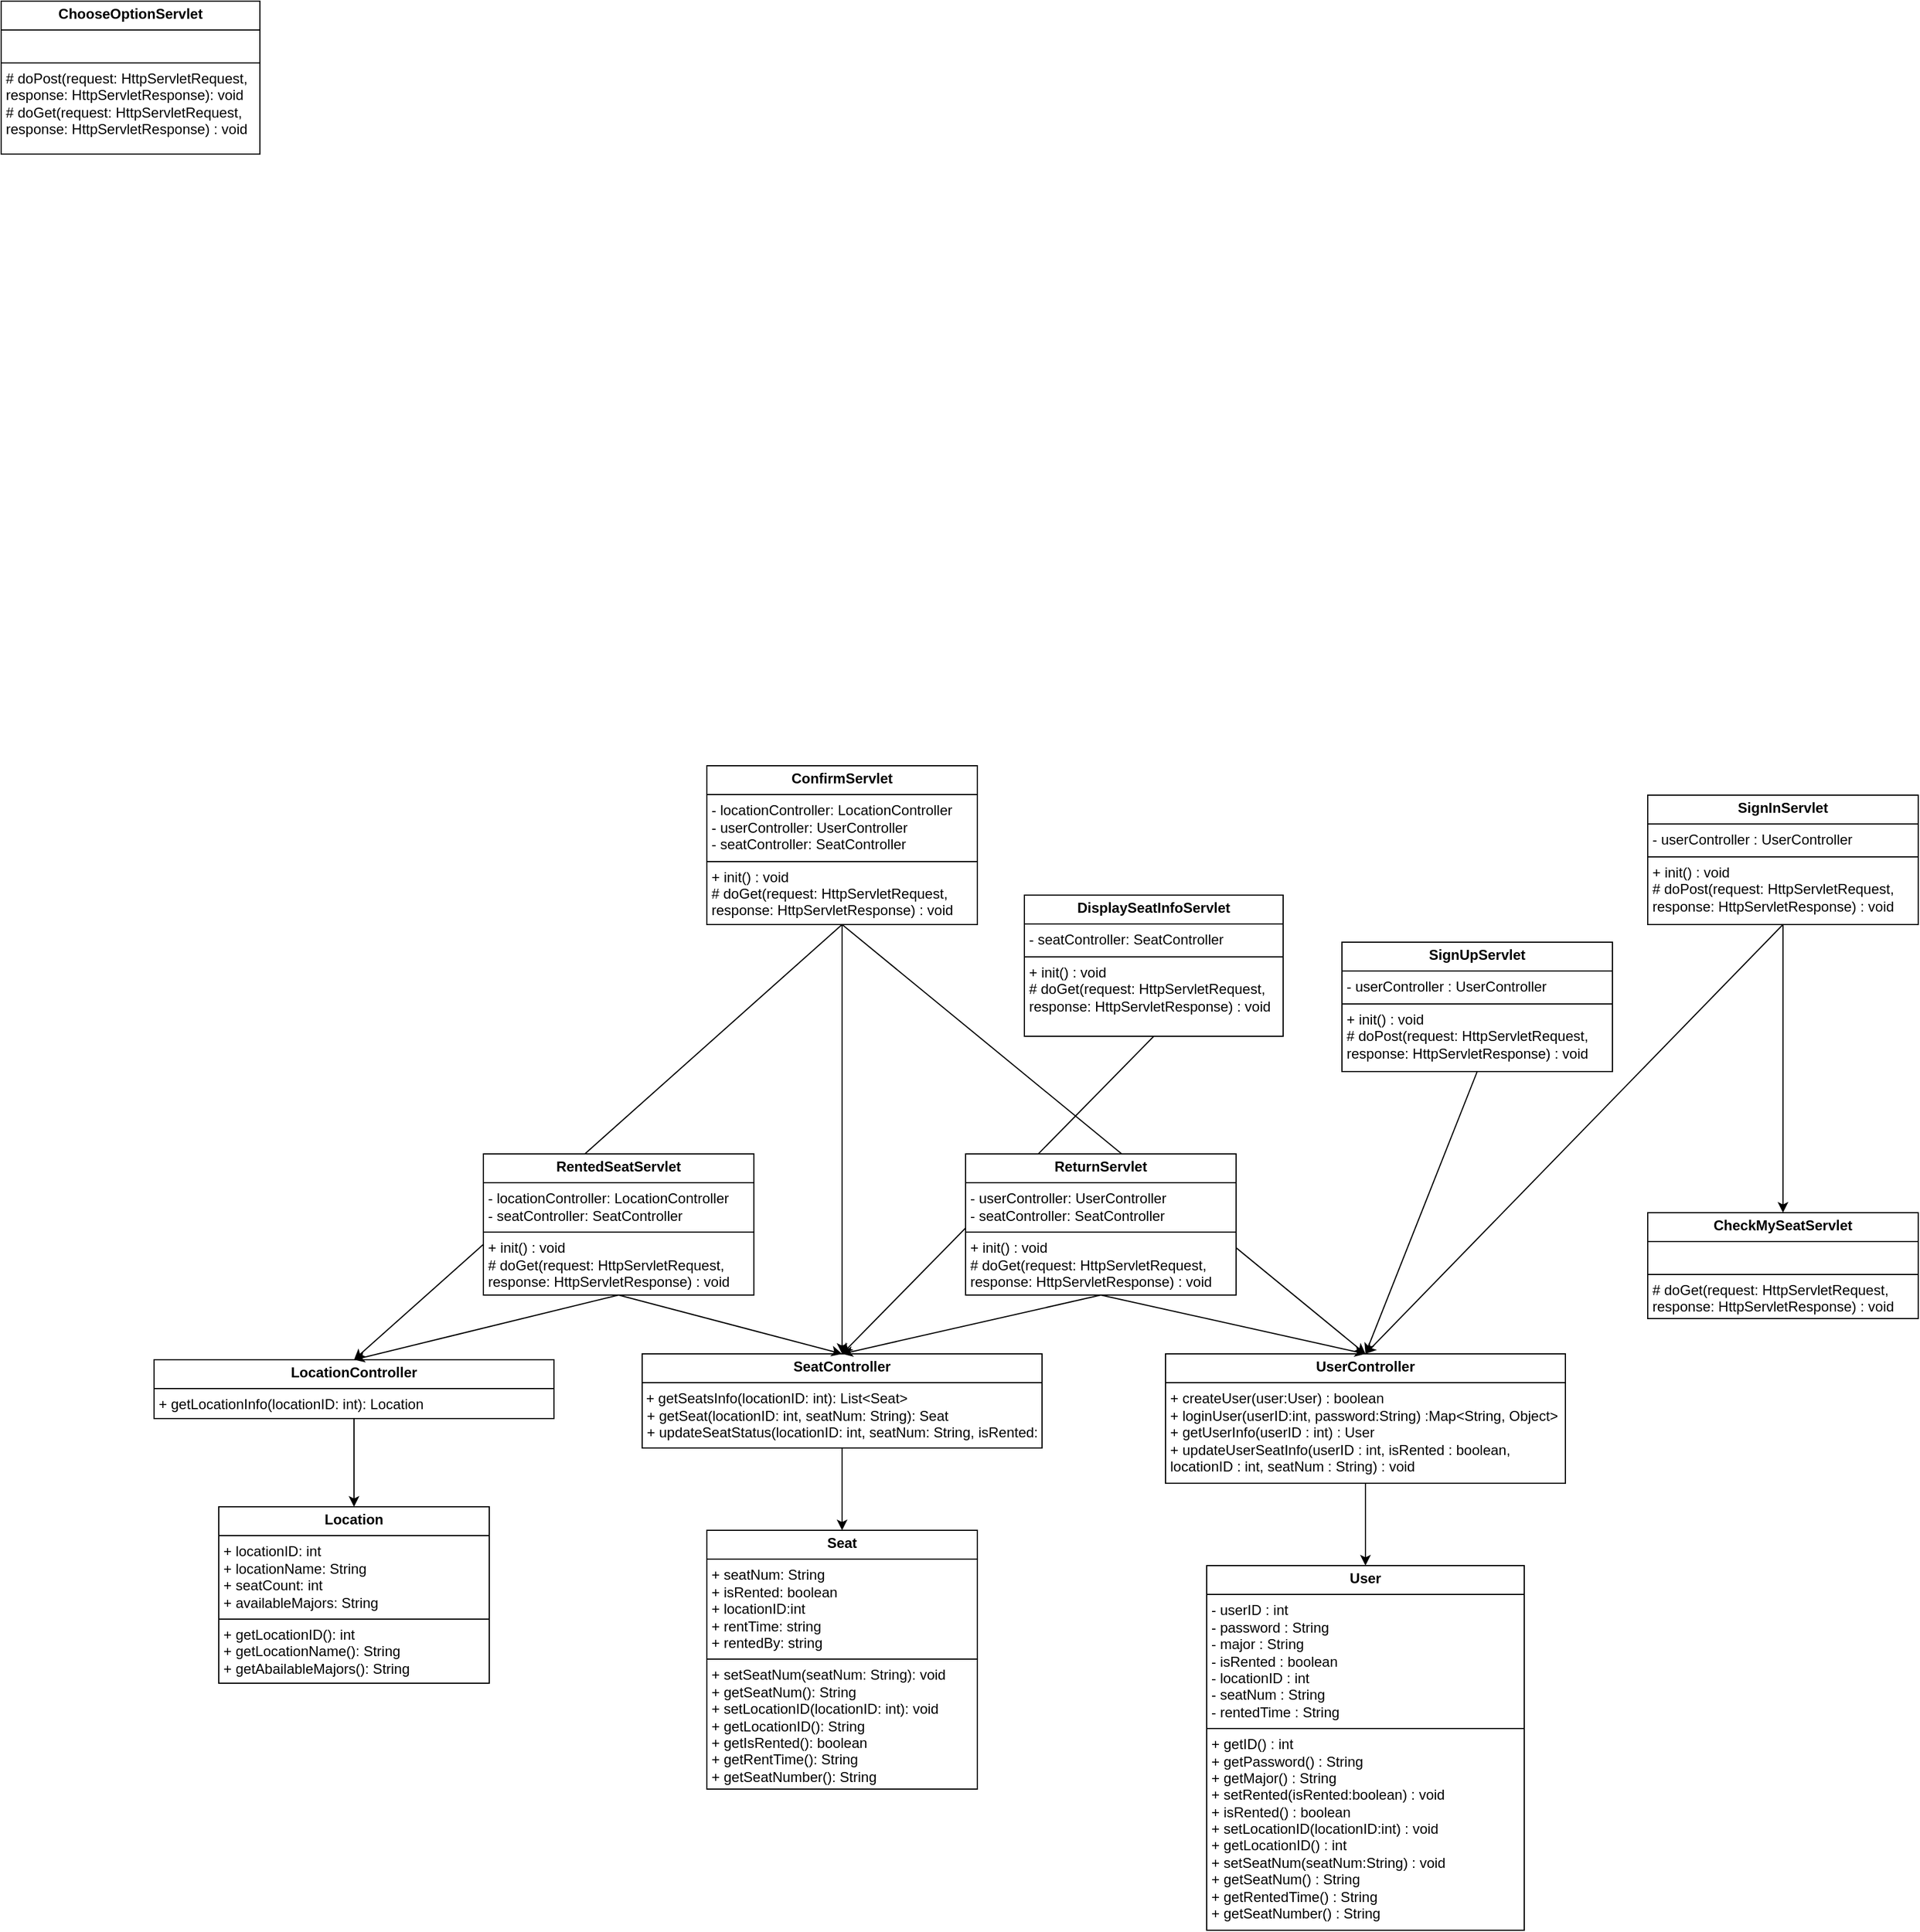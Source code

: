 <mxfile version="24.4.6" type="github">
  <diagram name="페이지-1" id="pBuifLQtF7rdROxbTCVa">
    <mxGraphModel dx="4412" dy="2997" grid="1" gridSize="10" guides="1" tooltips="1" connect="1" arrows="1" fold="1" page="1" pageScale="1" pageWidth="827" pageHeight="1169" math="0" shadow="0">
      <root>
        <mxCell id="0" />
        <mxCell id="1" parent="0" />
        <mxCell id="w3o1ovv0QM6Y8DACqGBJ-7" value="" style="endArrow=classic;html=1;rounded=0;exitX=0.5;exitY=1;exitDx=0;exitDy=0;entryX=0.5;entryY=0;entryDx=0;entryDy=0;" parent="1" source="w3o1ovv0QM6Y8DACqGBJ-30" target="w3o1ovv0QM6Y8DACqGBJ-29" edge="1">
          <mxGeometry width="50" height="50" relative="1" as="geometry">
            <mxPoint x="380" y="220" as="sourcePoint" />
            <mxPoint x="410" y="510" as="targetPoint" />
          </mxGeometry>
        </mxCell>
        <mxCell id="w3o1ovv0QM6Y8DACqGBJ-8" value="" style="endArrow=classic;html=1;rounded=0;exitX=0.5;exitY=1;exitDx=0;exitDy=0;entryX=0.5;entryY=0;entryDx=0;entryDy=0;" parent="1" source="w3o1ovv0QM6Y8DACqGBJ-31" target="w3o1ovv0QM6Y8DACqGBJ-29" edge="1">
          <mxGeometry width="50" height="50" relative="1" as="geometry">
            <mxPoint x="630" y="330.0" as="sourcePoint" />
            <mxPoint x="410" y="510" as="targetPoint" />
          </mxGeometry>
        </mxCell>
        <mxCell id="w3o1ovv0QM6Y8DACqGBJ-9" value="" style="endArrow=classic;html=1;rounded=0;entryX=0.5;entryY=0;entryDx=0;entryDy=0;exitX=0.5;exitY=1;exitDx=0;exitDy=0;" parent="1" source="w3o1ovv0QM6Y8DACqGBJ-29" target="w3o1ovv0QM6Y8DACqGBJ-15" edge="1">
          <mxGeometry width="50" height="50" relative="1" as="geometry">
            <mxPoint x="400" y="640" as="sourcePoint" />
            <mxPoint x="342" y="680" as="targetPoint" />
          </mxGeometry>
        </mxCell>
        <mxCell id="w3o1ovv0QM6Y8DACqGBJ-15" value="&lt;p style=&quot;margin:0px;margin-top:4px;text-align:center;&quot;&gt;&lt;b&gt;User&lt;/b&gt;&lt;/p&gt;&lt;hr size=&quot;1&quot; style=&quot;border-style:solid;&quot;&gt;&lt;p style=&quot;margin:0px;margin-left:4px;&quot;&gt;- userID : int&lt;br&gt;&lt;span style=&quot;text-wrap: nowrap;&quot;&gt;- password : String&lt;br&gt;&lt;/span&gt;&lt;span style=&quot;text-wrap: nowrap;&quot;&gt;- major : String&lt;br&gt;&lt;/span&gt;&lt;span style=&quot;text-wrap: nowrap;&quot;&gt;- isRented : boolean&lt;br&gt;&lt;/span&gt;&lt;span style=&quot;text-wrap: nowrap;&quot;&gt;- locationID : int&lt;br&gt;&lt;/span&gt;&lt;span style=&quot;text-wrap: nowrap;&quot;&gt;- seatNum : String&lt;br&gt;&lt;/span&gt;&lt;span style=&quot;text-wrap: nowrap;&quot;&gt;- rentedTime : S&lt;/span&gt;&lt;span style=&quot;text-wrap: nowrap;&quot;&gt;tring&lt;/span&gt;&lt;br&gt;&lt;/p&gt;&lt;hr size=&quot;1&quot; style=&quot;border-style:solid;&quot;&gt;&lt;p style=&quot;margin:0px;margin-left:4px;&quot;&gt;&lt;span style=&quot;text-wrap: nowrap;&quot;&gt;+ getID() : int&lt;/span&gt;&lt;/p&gt;&lt;p style=&quot;margin:0px;margin-left:4px;&quot;&gt;&lt;span style=&quot;text-wrap: nowrap;&quot;&gt;+ getPassword() : String&lt;/span&gt;&lt;span style=&quot;text-wrap: nowrap;&quot;&gt;&lt;br&gt;&lt;/span&gt;&lt;/p&gt;&lt;p style=&quot;margin:0px;margin-left:4px;&quot;&gt;&lt;span style=&quot;text-wrap: nowrap;&quot;&gt;+ getMajor() : String&lt;/span&gt;&lt;span style=&quot;text-wrap: nowrap;&quot;&gt;&lt;br&gt;&lt;/span&gt;&lt;/p&gt;&lt;p style=&quot;margin:0px;margin-left:4px;&quot;&gt;&lt;span style=&quot;text-wrap: nowrap;&quot;&gt;+ setRented(isRented:boolean) : void&lt;/span&gt;&lt;span style=&quot;text-wrap: nowrap;&quot;&gt;&lt;br&gt;&lt;/span&gt;&lt;/p&gt;&lt;p style=&quot;margin:0px;margin-left:4px;&quot;&gt;&lt;span style=&quot;text-wrap: nowrap;&quot;&gt;+ isRented() : boolean&lt;/span&gt;&lt;span style=&quot;text-wrap: nowrap;&quot;&gt;&lt;br&gt;&lt;/span&gt;&lt;/p&gt;&lt;p style=&quot;margin:0px;margin-left:4px;&quot;&gt;&lt;span style=&quot;text-wrap: nowrap;&quot;&gt;+ setLocationID(locationID:int) : void&lt;/span&gt;&lt;span style=&quot;text-wrap: nowrap;&quot;&gt;&lt;br&gt;&lt;/span&gt;&lt;/p&gt;&lt;p style=&quot;margin:0px;margin-left:4px;&quot;&gt;&lt;span style=&quot;text-wrap: nowrap;&quot;&gt;+ getLocationID() : int&lt;/span&gt;&lt;span style=&quot;text-wrap: nowrap;&quot;&gt;&lt;br&gt;&lt;/span&gt;&lt;/p&gt;&lt;p style=&quot;margin:0px;margin-left:4px;&quot;&gt;&lt;span style=&quot;text-wrap: nowrap;&quot;&gt;+ setSeatNum(seatNum:String) : void&lt;/span&gt;&lt;span style=&quot;text-wrap: nowrap;&quot;&gt;&lt;br&gt;&lt;/span&gt;&lt;/p&gt;&lt;p style=&quot;margin:0px;margin-left:4px;&quot;&gt;&lt;span style=&quot;text-wrap: nowrap;&quot;&gt;+ getSeatNum() : String&lt;/span&gt;&lt;span style=&quot;text-wrap: nowrap;&quot;&gt;&lt;br&gt;&lt;/span&gt;&lt;/p&gt;&lt;p style=&quot;margin:0px;margin-left:4px;&quot;&gt;&lt;span style=&quot;text-wrap: nowrap;&quot;&gt;+ getRentedTime() : String&lt;/span&gt;&lt;span style=&quot;text-wrap: nowrap;&quot;&gt;&lt;br&gt;&lt;/span&gt;&lt;/p&gt;&lt;p style=&quot;margin:0px;margin-left:4px;&quot;&gt;&lt;span style=&quot;text-wrap: nowrap;&quot;&gt;+ getSeatNumber() : String&lt;/span&gt;&lt;span style=&quot;text-wrap: nowrap;&quot;&gt;&lt;br&gt;&lt;/span&gt;&lt;/p&gt;" style="verticalAlign=top;align=left;overflow=fill;html=1;whiteSpace=wrap;" parent="1" vertex="1">
          <mxGeometry x="285" y="710" width="270" height="310" as="geometry" />
        </mxCell>
        <mxCell id="w3o1ovv0QM6Y8DACqGBJ-29" value="&lt;p style=&quot;margin:0px;margin-top:4px;text-align:center;&quot;&gt;&lt;b&gt;UserController&lt;/b&gt;&lt;/p&gt;&lt;hr size=&quot;1&quot; style=&quot;border-style:solid;&quot;&gt;&lt;p style=&quot;margin:0px;margin-left:4px;&quot;&gt;&lt;span style=&quot;text-wrap: nowrap;&quot;&gt;+ createUser(user:User) : boolean&lt;br&gt;&lt;/span&gt;&lt;span style=&quot;text-wrap: nowrap;&quot;&gt;+ loginUser(userID:int, password:String) :Map&amp;lt;String, Object&amp;gt;&lt;br&gt;&lt;/span&gt;&lt;span style=&quot;text-wrap: nowrap;&quot;&gt;+ getUserInfo(userID : int)&amp;nbsp;: User&lt;br&gt;&lt;/span&gt;&lt;span style=&quot;text-wrap: nowrap;&quot;&gt;+ updateUserSeatInfo(userID : int, isRented : boolean,&amp;nbsp;&lt;/span&gt;&lt;br style=&quot;padding: 0px; margin: 0px; text-wrap: nowrap;&quot;&gt;&lt;span style=&quot;text-wrap: nowrap;&quot;&gt;locationID : int, seatNum : String) : void&lt;/span&gt;&lt;br&gt;&lt;/p&gt;" style="verticalAlign=top;align=left;overflow=fill;html=1;whiteSpace=wrap;" parent="1" vertex="1">
          <mxGeometry x="250" y="530" width="340" height="110" as="geometry" />
        </mxCell>
        <mxCell id="w3o1ovv0QM6Y8DACqGBJ-30" value="&lt;p style=&quot;margin:0px;margin-top:4px;text-align:center;&quot;&gt;&lt;b&gt;SignInServlet&lt;/b&gt;&lt;/p&gt;&lt;hr size=&quot;1&quot; style=&quot;border-style:solid;&quot;&gt;&lt;p style=&quot;margin:0px;margin-left:4px;&quot;&gt;&lt;span style=&quot;text-wrap: nowrap;&quot;&gt;- userController : UserController&lt;/span&gt;&lt;br&gt;&lt;/p&gt;&lt;hr size=&quot;1&quot; style=&quot;border-style:solid;&quot;&gt;&lt;p style=&quot;margin:0px;margin-left:4px;&quot;&gt;+ init() : void&lt;br&gt;&lt;span style=&quot;text-wrap: nowrap;&quot;&gt;# doPost(request: HttpServletRequest,&lt;/span&gt;&lt;br style=&quot;padding: 0px; margin: 0px; text-wrap: nowrap;&quot;&gt;&lt;span style=&quot;text-wrap: nowrap;&quot;&gt;response: HttpServletResponse) : void&lt;/span&gt;&lt;br&gt;&lt;/p&gt;&lt;div style=&quot;padding: 0px; margin: 0px;&quot;&gt;&lt;br style=&quot;padding: 0px; margin: 0px; text-wrap: nowrap;&quot;&gt;&lt;/div&gt;" style="verticalAlign=top;align=left;overflow=fill;html=1;whiteSpace=wrap;" parent="1" vertex="1">
          <mxGeometry x="660" y="55" width="230" height="110" as="geometry" />
        </mxCell>
        <mxCell id="w3o1ovv0QM6Y8DACqGBJ-31" value="&lt;p style=&quot;margin:0px;margin-top:4px;text-align:center;&quot;&gt;&lt;b&gt;SignUpServlet&lt;/b&gt;&lt;/p&gt;&lt;hr size=&quot;1&quot; style=&quot;border-style:solid;&quot;&gt;&lt;p style=&quot;margin:0px;margin-left:4px;&quot;&gt;&lt;span style=&quot;text-wrap: nowrap;&quot;&gt;- userController : UserController&lt;/span&gt;&lt;br&gt;&lt;/p&gt;&lt;hr size=&quot;1&quot; style=&quot;border-style:solid;&quot;&gt;&lt;p style=&quot;margin:0px;margin-left:4px;&quot;&gt;+ init() : void&lt;br&gt;&lt;span style=&quot;text-wrap: nowrap;&quot;&gt;# doPost(request: HttpServletRequest,&lt;/span&gt;&lt;br style=&quot;padding: 0px; margin: 0px; text-wrap: nowrap;&quot;&gt;&lt;span style=&quot;text-wrap: nowrap;&quot;&gt;response: HttpServletResponse) : void&lt;/span&gt;&lt;br&gt;&lt;/p&gt;&lt;div style=&quot;padding: 0px; margin: 0px;&quot;&gt;&lt;br style=&quot;padding: 0px; margin: 0px; text-wrap: nowrap;&quot;&gt;&lt;/div&gt;" style="verticalAlign=top;align=left;overflow=fill;html=1;whiteSpace=wrap;" parent="1" vertex="1">
          <mxGeometry x="400" y="180" width="230" height="110" as="geometry" />
        </mxCell>
        <mxCell id="w3o1ovv0QM6Y8DACqGBJ-33" value="&lt;p style=&quot;margin:0px;margin-top:4px;text-align:center;&quot;&gt;&lt;b&gt;LocationController&lt;/b&gt;&lt;/p&gt;&lt;hr size=&quot;1&quot; style=&quot;border-style:solid;&quot;&gt;&lt;p style=&quot;margin:0px;margin-left:4px;&quot;&gt;&lt;span style=&quot;text-wrap: nowrap;&quot;&gt;+ getLocationInfo(locationID: int): Location&lt;/span&gt;&lt;br&gt;&lt;/p&gt;" style="verticalAlign=top;align=left;overflow=fill;html=1;whiteSpace=wrap;" parent="1" vertex="1">
          <mxGeometry x="-610" y="535" width="340" height="50" as="geometry" />
        </mxCell>
        <mxCell id="w3o1ovv0QM6Y8DACqGBJ-35" value="&lt;p style=&quot;margin:0px;margin-top:4px;text-align:center;&quot;&gt;&lt;b&gt;SeatController&lt;/b&gt;&lt;/p&gt;&lt;hr size=&quot;1&quot; style=&quot;border-style:solid;&quot;&gt;&amp;nbsp;+ getSeatsInfo(locationID: int): List&amp;lt;Seat&amp;gt;&lt;br&gt;&lt;p style=&quot;margin:0px;margin-left:4px;&quot;&gt;&lt;span style=&quot;text-wrap: nowrap;&quot;&gt;+ getSeat(locationID: int, seatNum: String): Seat&lt;/span&gt;&lt;br&gt;&lt;/p&gt;&lt;p style=&quot;margin:0px;margin-left:4px;&quot;&gt;&lt;span style=&quot;text-wrap: nowrap;&quot;&gt;+ updateSeatStatus(locationID: int, seatNum: String, isRented: boolean): void&lt;/span&gt;&lt;/p&gt;" style="verticalAlign=top;align=left;overflow=fill;html=1;whiteSpace=wrap;" parent="1" vertex="1">
          <mxGeometry x="-195" y="530" width="340" height="80" as="geometry" />
        </mxCell>
        <mxCell id="w3o1ovv0QM6Y8DACqGBJ-36" value="" style="endArrow=classic;html=1;rounded=0;exitX=0.5;exitY=1;exitDx=0;exitDy=0;entryX=0.5;entryY=0;entryDx=0;entryDy=0;" parent="1" source="w3o1ovv0QM6Y8DACqGBJ-32" target="w3o1ovv0QM6Y8DACqGBJ-35" edge="1">
          <mxGeometry width="50" height="50" relative="1" as="geometry">
            <mxPoint x="-50" y="580" as="sourcePoint" />
            <mxPoint y="530" as="targetPoint" />
          </mxGeometry>
        </mxCell>
        <mxCell id="w3o1ovv0QM6Y8DACqGBJ-37" value="&lt;p style=&quot;margin:0px;margin-top:4px;text-align:center;&quot;&gt;&lt;b&gt;Seat&lt;/b&gt;&lt;/p&gt;&lt;hr size=&quot;1&quot; style=&quot;border-style:solid;&quot;&gt;&lt;p style=&quot;margin:0px;margin-left:4px;&quot;&gt;&lt;span style=&quot;text-wrap: nowrap;&quot;&gt;+ seatNum: String&lt;/span&gt;&lt;/p&gt;&lt;p style=&quot;margin:0px;margin-left:4px;&quot;&gt;&lt;span style=&quot;text-wrap: nowrap;&quot;&gt;+ isRented: boolean&lt;br&gt;+ locationID:int&lt;/span&gt;&lt;/p&gt;&lt;p style=&quot;margin:0px;margin-left:4px;&quot;&gt;+ rentTime: string&lt;br&gt;+ rentedBy: string&lt;/p&gt;&lt;hr size=&quot;1&quot; style=&quot;border-style:solid;&quot;&gt;&lt;p style=&quot;margin:0px;margin-left:4px;&quot;&gt;+ setSeatNum(seatNum: String): void&lt;/p&gt;&lt;p style=&quot;margin:0px;margin-left:4px;&quot;&gt;+ getSeatNum(): String&lt;br&gt;+ setLocationID(locationID: int): void&lt;br&gt;+ getLocationID(): String&lt;/p&gt;&lt;p style=&quot;margin:0px;margin-left:4px;&quot;&gt;+ getIsRented(): boolean&lt;/p&gt;&lt;p style=&quot;margin:0px;margin-left:4px;&quot;&gt;+ getRentTime(): String&lt;br&gt;+ getSeatNumber(): String&lt;/p&gt;&lt;div style=&quot;padding: 0px; margin: 0px;&quot;&gt;&lt;br style=&quot;padding: 0px; margin: 0px; text-wrap: nowrap;&quot;&gt;&lt;/div&gt;" style="verticalAlign=top;align=left;overflow=fill;html=1;whiteSpace=wrap;" parent="1" vertex="1">
          <mxGeometry x="-140" y="680" width="230" height="220" as="geometry" />
        </mxCell>
        <mxCell id="w3o1ovv0QM6Y8DACqGBJ-38" value="" style="endArrow=classic;html=1;rounded=0;exitX=0.5;exitY=1;exitDx=0;exitDy=0;entryX=0.5;entryY=0;entryDx=0;entryDy=0;" parent="1" source="w3o1ovv0QM6Y8DACqGBJ-35" target="w3o1ovv0QM6Y8DACqGBJ-37" edge="1">
          <mxGeometry width="50" height="50" relative="1" as="geometry">
            <mxPoint x="40" y="800" as="sourcePoint" />
            <mxPoint x="90" y="750" as="targetPoint" />
          </mxGeometry>
        </mxCell>
        <mxCell id="w3o1ovv0QM6Y8DACqGBJ-41" value="&lt;p style=&quot;margin:0px;margin-top:4px;text-align:center;&quot;&gt;&lt;b&gt;Location&lt;/b&gt;&lt;/p&gt;&lt;hr size=&quot;1&quot; style=&quot;border-style:solid;&quot;&gt;&lt;p style=&quot;margin:0px;margin-left:4px;&quot;&gt;&lt;span style=&quot;text-wrap: nowrap;&quot;&gt;+ locationID: int&lt;br&gt;&lt;/span&gt;&lt;/p&gt;&lt;p style=&quot;margin:0px;margin-left:4px;&quot;&gt;&lt;span style=&quot;text-wrap: nowrap;&quot;&gt;+ locationName: String&lt;/span&gt;&lt;/p&gt;&lt;p style=&quot;margin:0px;margin-left:4px;&quot;&gt;&lt;span style=&quot;text-wrap: nowrap;&quot;&gt;+ seatCount: int&lt;/span&gt;&lt;/p&gt;&lt;p style=&quot;margin:0px;margin-left:4px;&quot;&gt;&lt;span style=&quot;text-wrap: nowrap;&quot;&gt;+ availableMajors: String&lt;/span&gt;&lt;/p&gt;&lt;hr size=&quot;1&quot; style=&quot;border-style:solid;&quot;&gt;&lt;p style=&quot;margin:0px;margin-left:4px;&quot;&gt;+ getLocationID(): int&lt;/p&gt;&lt;p style=&quot;margin:0px;margin-left:4px;&quot;&gt;+ getLocationName(): String&lt;/p&gt;&lt;p style=&quot;margin:0px;margin-left:4px;&quot;&gt;+ getAbailableMajors(): String&lt;/p&gt;&lt;div style=&quot;padding: 0px; margin: 0px;&quot;&gt;&lt;br style=&quot;padding: 0px; margin: 0px; text-wrap: nowrap;&quot;&gt;&lt;/div&gt;" style="verticalAlign=top;align=left;overflow=fill;html=1;whiteSpace=wrap;" parent="1" vertex="1">
          <mxGeometry x="-555" y="660" width="230" height="150" as="geometry" />
        </mxCell>
        <mxCell id="w3o1ovv0QM6Y8DACqGBJ-44" value="" style="endArrow=classic;html=1;rounded=0;exitX=0.5;exitY=1;exitDx=0;exitDy=0;entryX=0.5;entryY=0;entryDx=0;entryDy=0;" parent="1" source="w3o1ovv0QM6Y8DACqGBJ-33" target="w3o1ovv0QM6Y8DACqGBJ-41" edge="1">
          <mxGeometry width="50" height="50" relative="1" as="geometry">
            <mxPoint x="-300" y="870" as="sourcePoint" />
            <mxPoint x="-250" y="820" as="targetPoint" />
          </mxGeometry>
        </mxCell>
        <mxCell id="w3o1ovv0QM6Y8DACqGBJ-46" value="&lt;p style=&quot;margin:0px;margin-top:4px;text-align:center;&quot;&gt;&lt;b&gt;DisplaySeatInfoServlet&lt;/b&gt;&lt;/p&gt;&lt;hr size=&quot;1&quot; style=&quot;border-style:solid;&quot;&gt;&lt;p style=&quot;margin:0px;margin-left:4px;&quot;&gt;&lt;span style=&quot;text-wrap: nowrap; background-color: initial;&quot;&gt;- seatController: SeatController&lt;/span&gt;&lt;br&gt;&lt;/p&gt;&lt;hr size=&quot;1&quot; style=&quot;border-style:solid;&quot;&gt;&lt;p style=&quot;margin:0px;margin-left:4px;&quot;&gt;+ init() : void&lt;br&gt;&lt;span style=&quot;text-wrap: nowrap;&quot;&gt;# doGet(request: HttpServletRequest,&lt;/span&gt;&lt;br style=&quot;padding: 0px; margin: 0px; text-wrap: nowrap;&quot;&gt;&lt;span style=&quot;text-wrap: nowrap;&quot;&gt;response: HttpServletResponse) : void&lt;/span&gt;&lt;br&gt;&lt;/p&gt;&lt;div style=&quot;padding: 0px; margin: 0px;&quot;&gt;&lt;br style=&quot;padding: 0px; margin: 0px; text-wrap: nowrap;&quot;&gt;&lt;/div&gt;" style="verticalAlign=top;align=left;overflow=fill;html=1;whiteSpace=wrap;" parent="1" vertex="1">
          <mxGeometry x="130" y="140" width="220" height="120" as="geometry" />
        </mxCell>
        <mxCell id="w3o1ovv0QM6Y8DACqGBJ-48" value="" style="endArrow=classic;html=1;rounded=0;exitX=0.5;exitY=1;exitDx=0;exitDy=0;entryX=0.5;entryY=0;entryDx=0;entryDy=0;" parent="1" source="w3o1ovv0QM6Y8DACqGBJ-46" target="w3o1ovv0QM6Y8DACqGBJ-35" edge="1">
          <mxGeometry width="50" height="50" relative="1" as="geometry">
            <mxPoint x="-510" y="450" as="sourcePoint" />
            <mxPoint x="-460" y="400" as="targetPoint" />
          </mxGeometry>
        </mxCell>
        <mxCell id="w3o1ovv0QM6Y8DACqGBJ-49" value="&lt;p style=&quot;margin:0px;margin-top:4px;text-align:center;&quot;&gt;&lt;b&gt;ChooseOptionServlet&lt;/b&gt;&lt;/p&gt;&lt;hr size=&quot;1&quot; style=&quot;border-style:solid;&quot;&gt;&lt;p style=&quot;margin:0px;margin-left:4px;&quot;&gt;&lt;br&gt;&lt;/p&gt;&lt;hr size=&quot;1&quot; style=&quot;border-style:solid;&quot;&gt;&lt;p style=&quot;margin:0px;margin-left:4px;&quot;&gt;&lt;span style=&quot;text-wrap: nowrap;&quot;&gt;# doPost&lt;/span&gt;&lt;span style=&quot;text-wrap: nowrap; background-color: initial;&quot;&gt;(request: HttpServletRequest,&lt;/span&gt;&lt;/p&gt;&lt;p style=&quot;margin: 0px 0px 0px 4px;&quot;&gt;&lt;span style=&quot;text-wrap: nowrap;&quot;&gt;response: HttpServletResponse): void&lt;/span&gt;&lt;/p&gt;&lt;p style=&quot;margin: 0px 0px 0px 4px;&quot;&gt;&lt;span style=&quot;text-wrap: nowrap;&quot;&gt;# doGet(request: HttpServletRequest,&lt;/span&gt;&lt;br style=&quot;padding: 0px; margin: 0px; text-wrap: nowrap;&quot;&gt;&lt;span style=&quot;text-wrap: nowrap;&quot;&gt;response: HttpServletResponse) : void&lt;/span&gt;&lt;br&gt;&lt;/p&gt;&lt;div style=&quot;padding: 0px; margin: 0px;&quot;&gt;&lt;br style=&quot;text-wrap: nowrap; padding: 0px; margin: 0px;&quot;&gt;&lt;/div&gt;" style="verticalAlign=top;align=left;overflow=fill;html=1;whiteSpace=wrap;" parent="1" vertex="1">
          <mxGeometry x="-740" y="-620" width="220" height="130" as="geometry" />
        </mxCell>
        <mxCell id="w3o1ovv0QM6Y8DACqGBJ-52" value="&lt;p style=&quot;margin:0px;margin-top:4px;text-align:center;&quot;&gt;&lt;b&gt;CheckMySeatServlet&lt;/b&gt;&lt;/p&gt;&lt;hr size=&quot;1&quot; style=&quot;border-style:solid;&quot;&gt;&lt;p style=&quot;margin:0px;margin-left:4px;&quot;&gt;&lt;br&gt;&lt;/p&gt;&lt;hr size=&quot;1&quot; style=&quot;border-style:solid;&quot;&gt;&lt;p style=&quot;margin:0px;margin-left:4px;&quot;&gt;&lt;span style=&quot;text-wrap: nowrap;&quot;&gt;# doGet(request: HttpServletRequest,&lt;/span&gt;&lt;br style=&quot;padding: 0px; margin: 0px; text-wrap: nowrap;&quot;&gt;&lt;span style=&quot;text-wrap: nowrap;&quot;&gt;response: HttpServletResponse) : void&lt;/span&gt;&lt;br&gt;&lt;/p&gt;&lt;div style=&quot;padding: 0px; margin: 0px;&quot;&gt;&lt;br style=&quot;padding: 0px; margin: 0px; text-wrap: nowrap;&quot;&gt;&lt;/div&gt;" style="verticalAlign=top;align=left;overflow=fill;html=1;whiteSpace=wrap;" parent="1" vertex="1">
          <mxGeometry x="660" y="410" width="230" height="90" as="geometry" />
        </mxCell>
        <mxCell id="C92wcG1_-lQ9yn2tJbKZ-3" value="" style="endArrow=classic;html=1;rounded=0;exitX=0.5;exitY=1;exitDx=0;exitDy=0;entryX=0.5;entryY=0;entryDx=0;entryDy=0;" parent="1" source="w3o1ovv0QM6Y8DACqGBJ-32" edge="1" target="w3o1ovv0QM6Y8DACqGBJ-33">
          <mxGeometry width="50" height="50" relative="1" as="geometry">
            <mxPoint x="-610" y="420" as="sourcePoint" />
            <mxPoint x="-440" y="530" as="targetPoint" />
          </mxGeometry>
        </mxCell>
        <mxCell id="C92wcG1_-lQ9yn2tJbKZ-5" value="" style="endArrow=classic;html=1;rounded=0;exitX=0.5;exitY=1;exitDx=0;exitDy=0;entryX=0.5;entryY=0;entryDx=0;entryDy=0;" parent="1" target="w3o1ovv0QM6Y8DACqGBJ-52" edge="1" source="w3o1ovv0QM6Y8DACqGBJ-30">
          <mxGeometry width="50" height="50" relative="1" as="geometry">
            <mxPoint x="615" y="165" as="sourcePoint" />
            <mxPoint x="790" y="320" as="targetPoint" />
          </mxGeometry>
        </mxCell>
        <mxCell id="IB7x5eppCp0inpmoc1d5-1" value="&lt;p style=&quot;margin:0px;margin-top:4px;text-align:center;&quot;&gt;&lt;b&gt;ConfirmServlet&lt;/b&gt;&lt;/p&gt;&lt;hr size=&quot;1&quot; style=&quot;border-style:solid;&quot;&gt;&lt;p style=&quot;margin:0px;margin-left:4px;&quot;&gt;&lt;span style=&quot;text-wrap: nowrap;&quot;&gt;- locationController: LocationController&lt;/span&gt;&lt;br&gt;&lt;/p&gt;&lt;p style=&quot;margin:0px;margin-left:4px;&quot;&gt;&lt;span style=&quot;text-wrap: nowrap;&quot;&gt;- userController: UserController&lt;/span&gt;&lt;/p&gt;&lt;p style=&quot;margin:0px;margin-left:4px;&quot;&gt;&lt;span style=&quot;text-wrap: nowrap;&quot;&gt;- seatController: SeatController&lt;/span&gt;&lt;/p&gt;&lt;hr size=&quot;1&quot; style=&quot;border-style:solid;&quot;&gt;&lt;p style=&quot;margin:0px;margin-left:4px;&quot;&gt;+ init() : void&lt;br&gt;&lt;span style=&quot;text-wrap: nowrap;&quot;&gt;# doGet(request: HttpServletRequest,&lt;/span&gt;&lt;br style=&quot;padding: 0px; margin: 0px; text-wrap: nowrap;&quot;&gt;&lt;span style=&quot;text-wrap: nowrap;&quot;&gt;response: HttpServletResponse) : void&lt;/span&gt;&lt;br&gt;&lt;/p&gt;&lt;div style=&quot;padding: 0px; margin: 0px;&quot;&gt;&lt;br style=&quot;padding: 0px; margin: 0px; text-wrap: nowrap;&quot;&gt;&lt;/div&gt;" style="verticalAlign=top;align=left;overflow=fill;html=1;whiteSpace=wrap;" vertex="1" parent="1">
          <mxGeometry x="-140" y="30" width="230" height="135" as="geometry" />
        </mxCell>
        <mxCell id="IB7x5eppCp0inpmoc1d5-2" value="" style="endArrow=classic;html=1;rounded=0;exitX=0.5;exitY=1;exitDx=0;exitDy=0;entryX=0.5;entryY=0;entryDx=0;entryDy=0;" edge="1" parent="1" source="IB7x5eppCp0inpmoc1d5-1" target="w3o1ovv0QM6Y8DACqGBJ-33">
          <mxGeometry width="50" height="50" relative="1" as="geometry">
            <mxPoint x="-380" y="570" as="sourcePoint" />
            <mxPoint x="-330" y="520" as="targetPoint" />
          </mxGeometry>
        </mxCell>
        <mxCell id="IB7x5eppCp0inpmoc1d5-3" value="" style="endArrow=classic;html=1;rounded=0;exitX=0.5;exitY=1;exitDx=0;exitDy=0;entryX=0.5;entryY=0;entryDx=0;entryDy=0;" edge="1" parent="1" source="IB7x5eppCp0inpmoc1d5-1" target="w3o1ovv0QM6Y8DACqGBJ-35">
          <mxGeometry width="50" height="50" relative="1" as="geometry">
            <mxPoint x="-380" y="570" as="sourcePoint" />
            <mxPoint x="-330" y="520" as="targetPoint" />
          </mxGeometry>
        </mxCell>
        <mxCell id="IB7x5eppCp0inpmoc1d5-4" value="" style="endArrow=classic;html=1;rounded=0;exitX=0.5;exitY=1;exitDx=0;exitDy=0;entryX=0.5;entryY=0;entryDx=0;entryDy=0;" edge="1" parent="1" source="IB7x5eppCp0inpmoc1d5-1" target="w3o1ovv0QM6Y8DACqGBJ-29">
          <mxGeometry width="50" height="50" relative="1" as="geometry">
            <mxPoint x="-380" y="570" as="sourcePoint" />
            <mxPoint x="-330" y="520" as="targetPoint" />
          </mxGeometry>
        </mxCell>
        <mxCell id="IB7x5eppCp0inpmoc1d5-5" value="&lt;p style=&quot;margin:0px;margin-top:4px;text-align:center;&quot;&gt;&lt;b&gt;ReturnServlet&lt;/b&gt;&lt;/p&gt;&lt;hr size=&quot;1&quot; style=&quot;border-style:solid;&quot;&gt;&lt;p style=&quot;margin:0px;margin-left:4px;&quot;&gt;&lt;span style=&quot;text-wrap: nowrap; background-color: initial;&quot;&gt;- userController: UserController&lt;/span&gt;&lt;br&gt;&lt;/p&gt;&lt;p style=&quot;margin:0px;margin-left:4px;&quot;&gt;&lt;span style=&quot;text-wrap: nowrap;&quot;&gt;- seatController: SeatController&lt;/span&gt;&lt;/p&gt;&lt;hr size=&quot;1&quot; style=&quot;border-style:solid;&quot;&gt;&lt;p style=&quot;margin:0px;margin-left:4px;&quot;&gt;+ init() : void&lt;br&gt;&lt;span style=&quot;text-wrap: nowrap;&quot;&gt;# doGet(request: HttpServletRequest,&lt;/span&gt;&lt;br style=&quot;padding: 0px; margin: 0px; text-wrap: nowrap;&quot;&gt;&lt;span style=&quot;text-wrap: nowrap;&quot;&gt;response: HttpServletResponse) : void&lt;/span&gt;&lt;br&gt;&lt;/p&gt;&lt;div style=&quot;padding: 0px; margin: 0px;&quot;&gt;&lt;br style=&quot;padding: 0px; margin: 0px; text-wrap: nowrap;&quot;&gt;&lt;/div&gt;" style="verticalAlign=top;align=left;overflow=fill;html=1;whiteSpace=wrap;" vertex="1" parent="1">
          <mxGeometry x="80" y="360" width="230" height="120" as="geometry" />
        </mxCell>
        <mxCell id="IB7x5eppCp0inpmoc1d5-6" value="" style="endArrow=classic;html=1;rounded=0;exitX=0.5;exitY=1;exitDx=0;exitDy=0;entryX=0.5;entryY=0;entryDx=0;entryDy=0;" edge="1" parent="1" source="IB7x5eppCp0inpmoc1d5-5" target="w3o1ovv0QM6Y8DACqGBJ-35">
          <mxGeometry width="50" height="50" relative="1" as="geometry">
            <mxPoint x="-220" y="390" as="sourcePoint" />
            <mxPoint x="-170" y="340" as="targetPoint" />
          </mxGeometry>
        </mxCell>
        <mxCell id="IB7x5eppCp0inpmoc1d5-7" value="" style="endArrow=classic;html=1;rounded=0;exitX=0.5;exitY=1;exitDx=0;exitDy=0;entryX=0.5;entryY=0;entryDx=0;entryDy=0;" edge="1" parent="1" source="IB7x5eppCp0inpmoc1d5-5" target="w3o1ovv0QM6Y8DACqGBJ-29">
          <mxGeometry width="50" height="50" relative="1" as="geometry">
            <mxPoint x="-220" y="390" as="sourcePoint" />
            <mxPoint x="-170" y="340" as="targetPoint" />
          </mxGeometry>
        </mxCell>
        <mxCell id="w3o1ovv0QM6Y8DACqGBJ-32" value="&lt;p style=&quot;margin:0px;margin-top:4px;text-align:center;&quot;&gt;&lt;b&gt;RentedSeatServlet&lt;/b&gt;&lt;/p&gt;&lt;hr size=&quot;1&quot; style=&quot;border-style:solid;&quot;&gt;&lt;p style=&quot;margin:0px;margin-left:4px;&quot;&gt;&lt;span style=&quot;text-wrap: nowrap;&quot;&gt;- locationController: LocationController&lt;/span&gt;&lt;br&gt;&lt;/p&gt;&lt;p style=&quot;margin:0px;margin-left:4px;&quot;&gt;&lt;span style=&quot;text-wrap: nowrap;&quot;&gt;- seatController: SeatController&lt;/span&gt;&lt;/p&gt;&lt;hr size=&quot;1&quot; style=&quot;border-style:solid;&quot;&gt;&lt;p style=&quot;margin:0px;margin-left:4px;&quot;&gt;+ init() : void&lt;br&gt;&lt;span style=&quot;text-wrap: nowrap;&quot;&gt;# doGet(request: HttpServletRequest,&lt;/span&gt;&lt;br style=&quot;padding: 0px; margin: 0px; text-wrap: nowrap;&quot;&gt;&lt;span style=&quot;text-wrap: nowrap;&quot;&gt;response: HttpServletResponse) : void&lt;/span&gt;&lt;br&gt;&lt;/p&gt;&lt;div style=&quot;padding: 0px; margin: 0px;&quot;&gt;&lt;br style=&quot;padding: 0px; margin: 0px; text-wrap: nowrap;&quot;&gt;&lt;/div&gt;" style="verticalAlign=top;align=left;overflow=fill;html=1;whiteSpace=wrap;" parent="1" vertex="1">
          <mxGeometry x="-330" y="360" width="230" height="120" as="geometry" />
        </mxCell>
      </root>
    </mxGraphModel>
  </diagram>
</mxfile>
